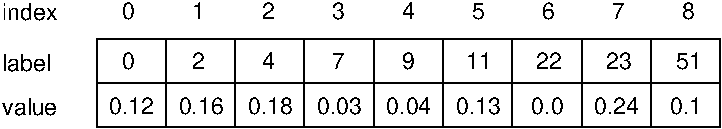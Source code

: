 #FIG 3.2
Landscape
Center
Metric
A4      
100.00
Single
-2
1200 2
6 2250 4815 6705 5130
2 2 0 1 0 7 50 0 -1 0.000 0 0 -1 0 0 5
	 6210 4815 6705 4815 6705 5130 6210 5130 6210 4815
2 2 0 1 0 7 50 0 -1 0.000 0 0 -1 0 0 5
	 5715 4815 6210 4815 6210 5130 5715 5130 5715 4815
2 2 0 1 0 7 50 0 -1 0.000 0 0 -1 0 0 5
	 5220 4815 5715 4815 5715 5130 5220 5130 5220 4815
2 2 0 1 0 7 50 0 -1 0.000 0 0 -1 0 0 5
	 4725 4815 5220 4815 5220 5130 4725 5130 4725 4815
2 2 0 1 0 7 50 0 -1 0.000 0 0 -1 0 0 5
	 4230 4815 4725 4815 4725 5130 4230 5130 4230 4815
2 2 0 1 0 7 50 0 -1 0.000 0 0 -1 0 0 5
	 3735 4815 4230 4815 4230 5130 3735 5130 3735 4815
2 2 0 1 0 7 50 0 -1 0.000 0 0 -1 0 0 5
	 3240 4815 3735 4815 3735 5130 3240 5130 3240 4815
2 2 0 1 0 7 50 0 -1 0.000 0 0 -1 0 0 5
	 2745 4815 3240 4815 3240 5130 2745 5130 2745 4815
2 2 0 1 0 7 50 0 -1 0.000 0 0 -1 0 0 5
	 2250 4815 2745 4815 2745 5130 2250 5130 2250 4815
-6
6 1575 4545 1980 5355
4 0 0 50 0 16 11 0.0000 4 120 390 1575 4680 index\001
4 0 0 50 0 16 11 0.0000 4 120 330 1575 5040 label\001
4 0 0 50 0 16 11 0.0000 4 120 390 1575 5355 value\001
-6
6 2250 5130 6705 5445
2 2 0 1 0 7 50 0 -1 0.000 0 0 -1 0 0 5
	 6210 5130 6705 5130 6705 5445 6210 5445 6210 5130
2 2 0 1 0 7 50 0 -1 0.000 0 0 -1 0 0 5
	 5715 5130 6210 5130 6210 5445 5715 5445 5715 5130
2 2 0 1 0 7 50 0 -1 0.000 0 0 -1 0 0 5
	 5220 5130 5715 5130 5715 5445 5220 5445 5220 5130
2 2 0 1 0 7 50 0 -1 0.000 0 0 -1 0 0 5
	 4725 5130 5220 5130 5220 5445 4725 5445 4725 5130
2 2 0 1 0 7 50 0 -1 0.000 0 0 -1 0 0 5
	 4230 5130 4725 5130 4725 5445 4230 5445 4230 5130
2 2 0 1 0 7 50 0 -1 0.000 0 0 -1 0 0 5
	 3735 5130 4230 5130 4230 5445 3735 5445 3735 5130
2 2 0 1 0 7 50 0 -1 0.000 0 0 -1 0 0 5
	 3240 5130 3735 5130 3735 5445 3240 5445 3240 5130
2 2 0 1 0 7 50 0 -1 0.000 0 0 -1 0 0 5
	 2745 5130 3240 5130 3240 5445 2745 5445 2745 5130
2 2 0 1 0 7 50 0 -1 0.000 0 0 -1 0 0 5
	 2250 5130 2745 5130 2745 5445 2250 5445 2250 5130
-6
6 2340 5220 6570 5355
4 0 0 50 0 16 11 0.0000 4 120 315 2835 5347 0.16\001
4 0 0 50 0 16 11 0.0000 4 120 315 5805 5347 0.24\001
4 0 0 50 0 16 11 0.0000 4 120 315 4815 5347 0.13\001
4 0 0 50 0 16 11 0.0000 4 120 225 5355 5347 0.0\001
4 0 0 50 0 16 11 0.0000 4 120 315 3330 5347 0.18\001
4 0 0 50 0 16 11 0.0000 4 120 315 3825 5347 0.03\001
4 0 0 50 0 16 11 0.0000 4 120 315 4320 5347 0.04\001
4 0 0 50 0 16 11 0.0000 4 120 225 6345 5347 0.1\001
4 0 0 50 0 16 11 0.0000 4 120 315 2340 5347 0.12\001
-6
6 2430 4905 6570 5040
4 0 0 50 0 16 11 0.0000 4 120 90 2930 5032 2\001
4 0 0 50 0 16 11 0.0000 4 120 90 3931 5032 7\001
4 0 0 50 0 16 11 0.0000 4 120 180 5388 5032 22\001
4 0 0 50 0 16 11 0.0000 4 120 90 3431 5032 4\001
4 0 0 50 0 16 11 0.0000 4 120 90 4432 5032 9\001
4 0 0 50 0 16 11 0.0000 4 120 180 5889 5032 23\001
4 0 0 50 0 16 11 0.0000 4 120 180 4888 5032 11\001
4 0 0 50 0 16 11 0.0000 4 120 180 6390 5032 51\001
4 0 0 50 0 16 11 0.0000 4 120 90 2430 5032 0\001
-6
6 2430 4545 6525 4680
4 0 0 50 0 16 11 0.0000 4 120 90 2930 4672 1\001
4 0 0 50 0 16 11 0.0000 4 120 90 3430 4672 2\001
4 0 0 50 0 16 11 0.0000 4 120 90 3930 4672 3\001
4 0 0 50 0 16 11 0.0000 4 120 90 4430 4672 4\001
4 0 0 50 0 16 11 0.0000 4 120 90 4930 4672 5\001
4 0 0 50 0 16 11 0.0000 4 120 90 5430 4672 6\001
4 0 0 50 0 16 11 0.0000 4 120 90 5930 4672 7\001
4 0 0 50 0 16 11 0.0000 4 120 90 6430 4672 8\001
4 0 0 50 0 16 11 0.0000 4 120 90 2430 4672 0\001
-6
